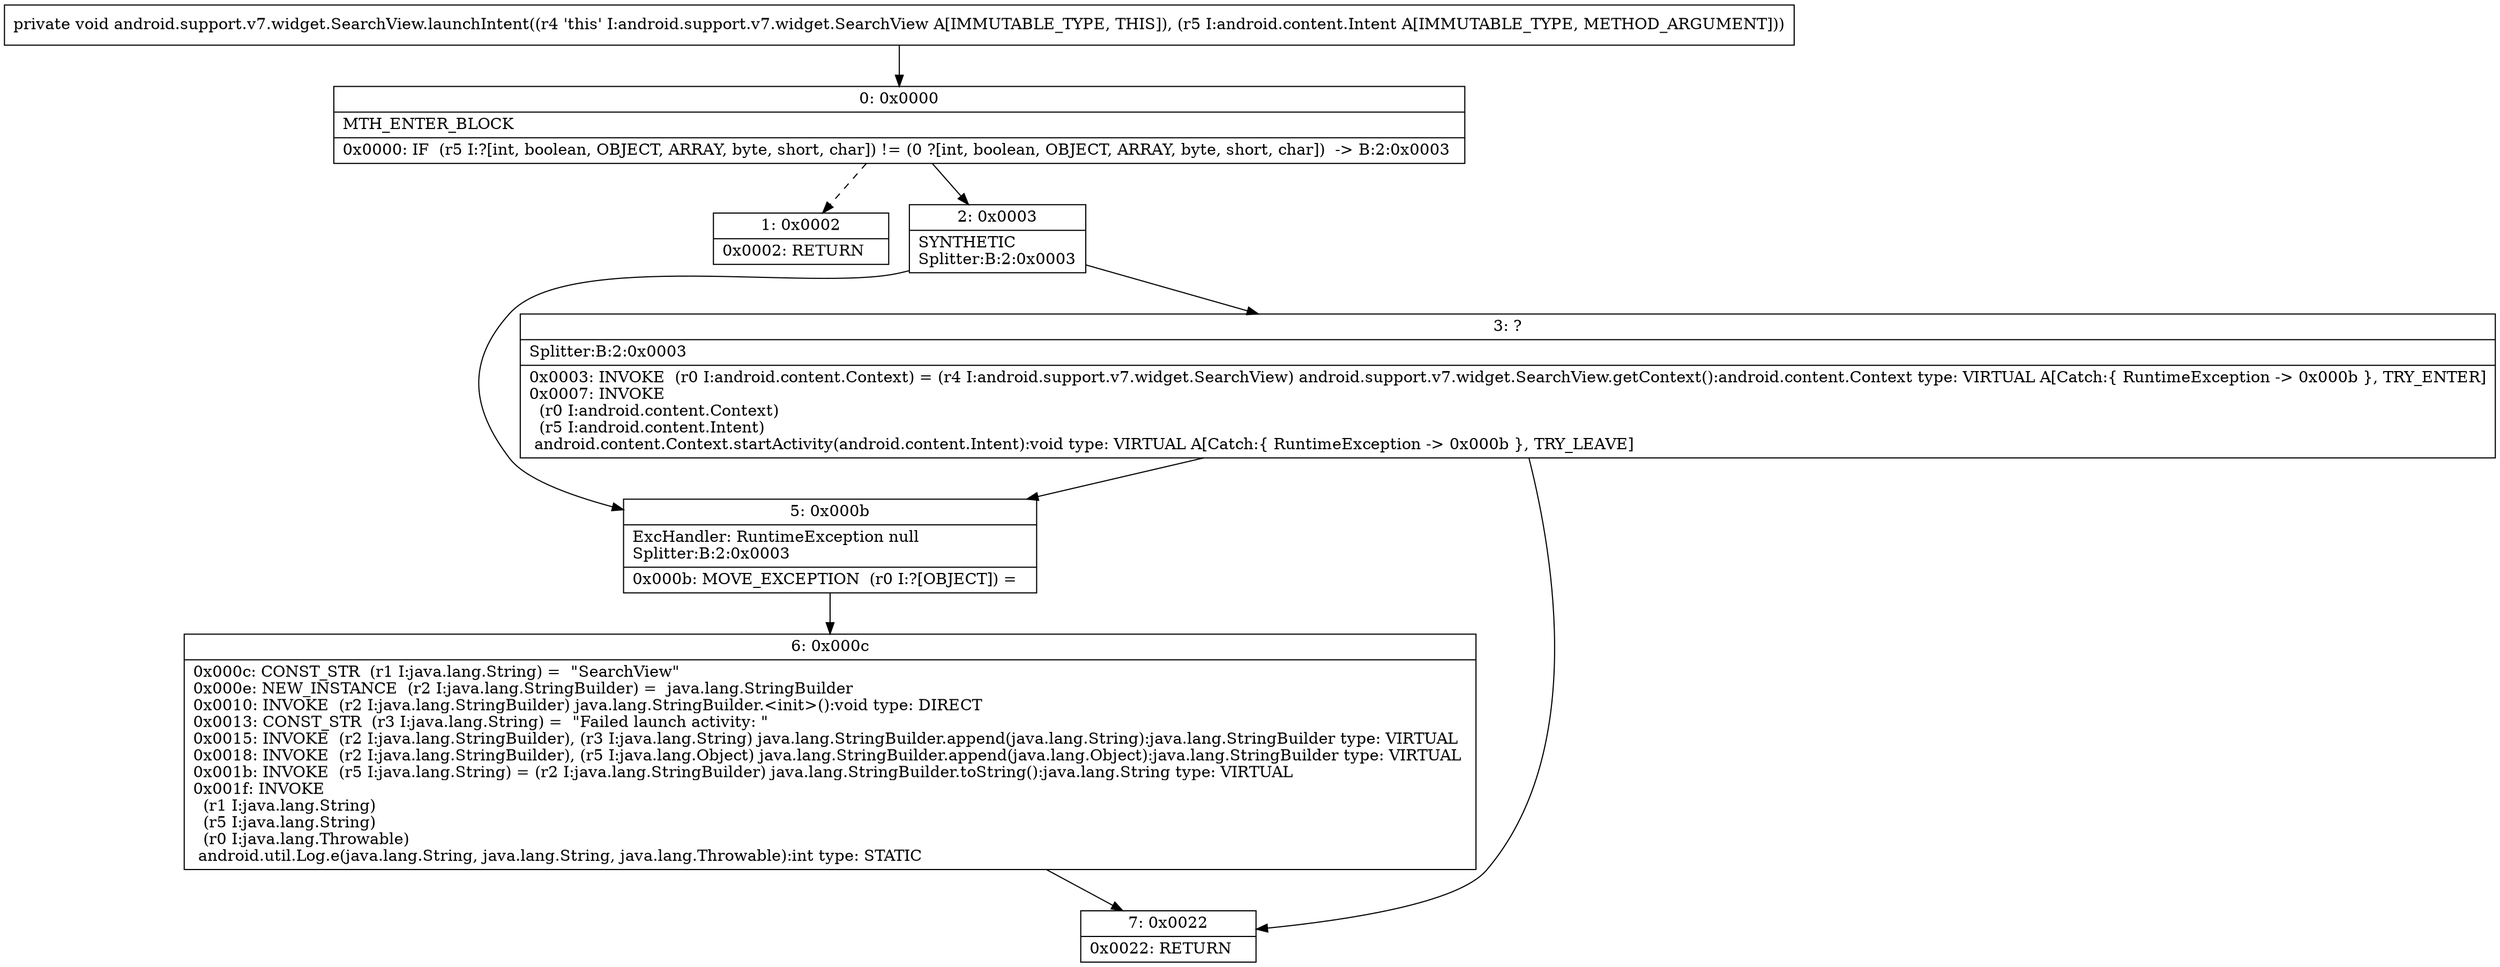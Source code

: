 digraph "CFG forandroid.support.v7.widget.SearchView.launchIntent(Landroid\/content\/Intent;)V" {
Node_0 [shape=record,label="{0\:\ 0x0000|MTH_ENTER_BLOCK\l|0x0000: IF  (r5 I:?[int, boolean, OBJECT, ARRAY, byte, short, char]) != (0 ?[int, boolean, OBJECT, ARRAY, byte, short, char])  \-\> B:2:0x0003 \l}"];
Node_1 [shape=record,label="{1\:\ 0x0002|0x0002: RETURN   \l}"];
Node_2 [shape=record,label="{2\:\ 0x0003|SYNTHETIC\lSplitter:B:2:0x0003\l}"];
Node_3 [shape=record,label="{3\:\ ?|Splitter:B:2:0x0003\l|0x0003: INVOKE  (r0 I:android.content.Context) = (r4 I:android.support.v7.widget.SearchView) android.support.v7.widget.SearchView.getContext():android.content.Context type: VIRTUAL A[Catch:\{ RuntimeException \-\> 0x000b \}, TRY_ENTER]\l0x0007: INVOKE  \l  (r0 I:android.content.Context)\l  (r5 I:android.content.Intent)\l android.content.Context.startActivity(android.content.Intent):void type: VIRTUAL A[Catch:\{ RuntimeException \-\> 0x000b \}, TRY_LEAVE]\l}"];
Node_5 [shape=record,label="{5\:\ 0x000b|ExcHandler: RuntimeException null\lSplitter:B:2:0x0003\l|0x000b: MOVE_EXCEPTION  (r0 I:?[OBJECT]) =  \l}"];
Node_6 [shape=record,label="{6\:\ 0x000c|0x000c: CONST_STR  (r1 I:java.lang.String) =  \"SearchView\" \l0x000e: NEW_INSTANCE  (r2 I:java.lang.StringBuilder) =  java.lang.StringBuilder \l0x0010: INVOKE  (r2 I:java.lang.StringBuilder) java.lang.StringBuilder.\<init\>():void type: DIRECT \l0x0013: CONST_STR  (r3 I:java.lang.String) =  \"Failed launch activity: \" \l0x0015: INVOKE  (r2 I:java.lang.StringBuilder), (r3 I:java.lang.String) java.lang.StringBuilder.append(java.lang.String):java.lang.StringBuilder type: VIRTUAL \l0x0018: INVOKE  (r2 I:java.lang.StringBuilder), (r5 I:java.lang.Object) java.lang.StringBuilder.append(java.lang.Object):java.lang.StringBuilder type: VIRTUAL \l0x001b: INVOKE  (r5 I:java.lang.String) = (r2 I:java.lang.StringBuilder) java.lang.StringBuilder.toString():java.lang.String type: VIRTUAL \l0x001f: INVOKE  \l  (r1 I:java.lang.String)\l  (r5 I:java.lang.String)\l  (r0 I:java.lang.Throwable)\l android.util.Log.e(java.lang.String, java.lang.String, java.lang.Throwable):int type: STATIC \l}"];
Node_7 [shape=record,label="{7\:\ 0x0022|0x0022: RETURN   \l}"];
MethodNode[shape=record,label="{private void android.support.v7.widget.SearchView.launchIntent((r4 'this' I:android.support.v7.widget.SearchView A[IMMUTABLE_TYPE, THIS]), (r5 I:android.content.Intent A[IMMUTABLE_TYPE, METHOD_ARGUMENT])) }"];
MethodNode -> Node_0;
Node_0 -> Node_1[style=dashed];
Node_0 -> Node_2;
Node_2 -> Node_3;
Node_2 -> Node_5;
Node_3 -> Node_5;
Node_3 -> Node_7;
Node_5 -> Node_6;
Node_6 -> Node_7;
}


